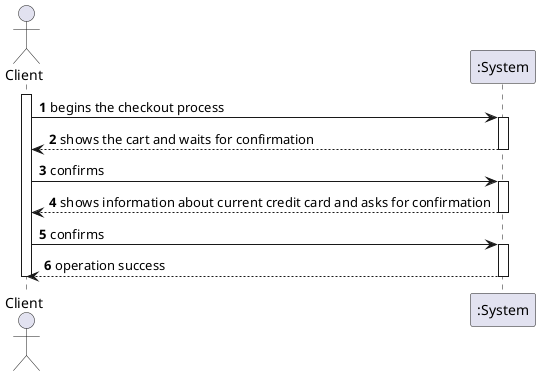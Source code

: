 @startuml
autonumber

actor "Client" as COL
activate COL

COL -> ":System" :begins the checkout process
activate ":System"

":System" --> COL : shows the cart and waits for confirmation
deactivate ":System"
COL -> ":System" : confirms
activate ":System"
":System" --> COL : shows information about current credit card and asks for confirmation
deactivate ":System"

COL -> ":System" :confirms
activate ":System"
":System" --> COL : operation success
deactivate ":System"


deactivate COL

@enduml